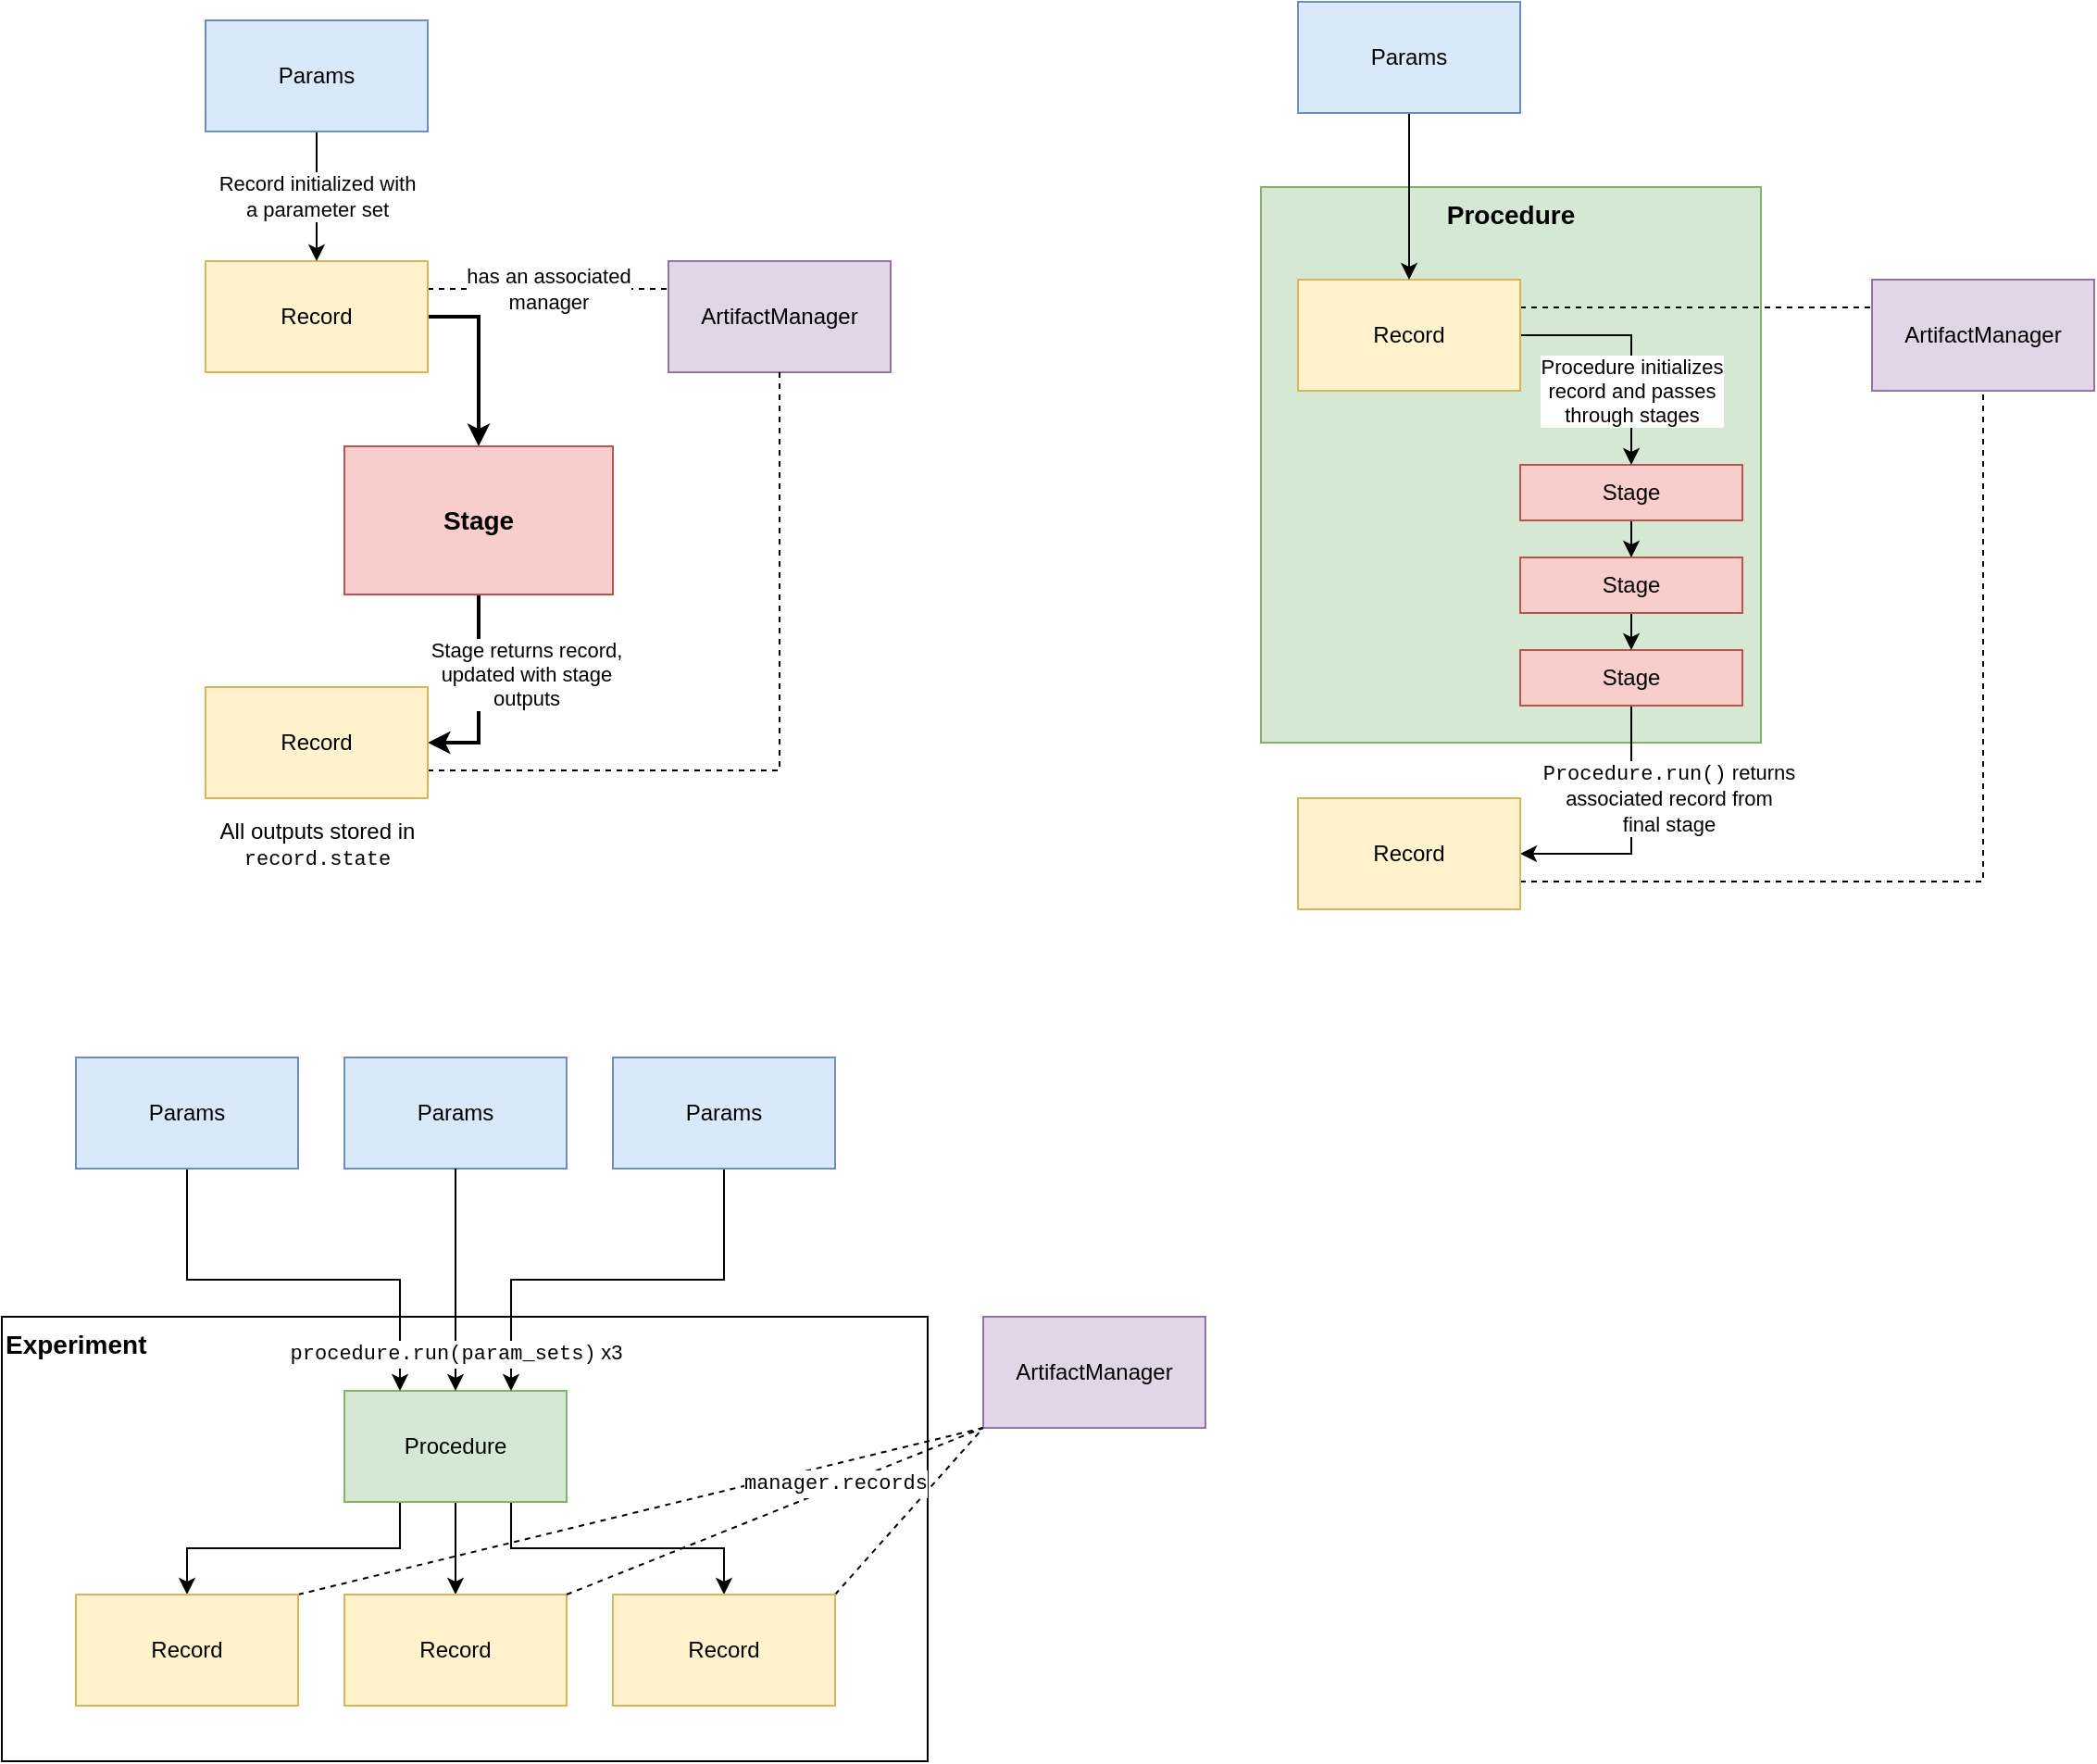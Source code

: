 <mxfile version="19.0.2" type="device"><diagram id="rGmn0o6abSGoLT5bda1B" name="Page-1"><mxGraphModel dx="1422" dy="989" grid="1" gridSize="10" guides="1" tooltips="1" connect="1" arrows="1" fold="1" page="1" pageScale="1" pageWidth="850" pageHeight="1100" math="0" shadow="0"><root><mxCell id="0"/><mxCell id="1" parent="0"/><mxCell id="1bftIkl-swwHEIX9olLT-45" value="Experiment" style="rounded=0;whiteSpace=wrap;html=1;verticalAlign=top;align=left;fontStyle=1;fontSize=14;" parent="1" vertex="1"><mxGeometry x="150" y="790" width="500" height="240" as="geometry"/></mxCell><mxCell id="1bftIkl-swwHEIX9olLT-15" value="Procedure" style="rounded=0;whiteSpace=wrap;html=1;fillColor=#d5e8d4;strokeColor=#82b366;verticalAlign=top;fontStyle=1;fontSize=14;" parent="1" vertex="1"><mxGeometry x="830" y="180" width="270" height="300" as="geometry"/></mxCell><mxCell id="1bftIkl-swwHEIX9olLT-6" value="Stage returns record,&lt;br&gt;updated with stage&lt;br&gt;outputs" style="edgeStyle=orthogonalEdgeStyle;rounded=0;orthogonalLoop=1;jettySize=auto;html=1;exitX=0.5;exitY=1;exitDx=0;exitDy=0;entryX=1;entryY=0.5;entryDx=0;entryDy=0;strokeWidth=2;" parent="1" source="1bftIkl-swwHEIX9olLT-1" target="1bftIkl-swwHEIX9olLT-5" edge="1"><mxGeometry x="-0.2" y="25" relative="1" as="geometry"><mxPoint as="offset"/></mxGeometry></mxCell><mxCell id="1bftIkl-swwHEIX9olLT-1" value="Stage" style="rounded=0;whiteSpace=wrap;html=1;fillColor=#f8cecc;strokeColor=#b85450;fontStyle=1;fontSize=14;" parent="1" vertex="1"><mxGeometry x="335" y="320" width="145" height="80" as="geometry"/></mxCell><mxCell id="1bftIkl-swwHEIX9olLT-7" style="edgeStyle=orthogonalEdgeStyle;rounded=0;orthogonalLoop=1;jettySize=auto;html=1;exitX=1;exitY=0.5;exitDx=0;exitDy=0;entryX=0.5;entryY=0;entryDx=0;entryDy=0;strokeWidth=2;" parent="1" source="1bftIkl-swwHEIX9olLT-2" target="1bftIkl-swwHEIX9olLT-1" edge="1"><mxGeometry relative="1" as="geometry"/></mxCell><mxCell id="1bftIkl-swwHEIX9olLT-9" value="has an associated&lt;br&gt;manager" style="edgeStyle=orthogonalEdgeStyle;rounded=0;orthogonalLoop=1;jettySize=auto;html=1;exitX=1;exitY=0.25;exitDx=0;exitDy=0;entryX=0;entryY=0.25;entryDx=0;entryDy=0;dashed=1;endArrow=none;endFill=0;" parent="1" source="1bftIkl-swwHEIX9olLT-2" target="1bftIkl-swwHEIX9olLT-3" edge="1"><mxGeometry relative="1" as="geometry"/></mxCell><mxCell id="1bftIkl-swwHEIX9olLT-2" value="Record" style="rounded=0;whiteSpace=wrap;html=1;fillColor=#fff2cc;strokeColor=#d6b656;" parent="1" vertex="1"><mxGeometry x="260" y="220" width="120" height="60" as="geometry"/></mxCell><mxCell id="1bftIkl-swwHEIX9olLT-3" value="ArtifactManager" style="rounded=0;whiteSpace=wrap;html=1;fillColor=#e1d5e7;strokeColor=#9673a6;" parent="1" vertex="1"><mxGeometry x="510" y="220" width="120" height="60" as="geometry"/></mxCell><mxCell id="1bftIkl-swwHEIX9olLT-8" value="Record initialized with&lt;br&gt;a parameter set" style="edgeStyle=orthogonalEdgeStyle;rounded=0;orthogonalLoop=1;jettySize=auto;html=1;exitX=0.5;exitY=1;exitDx=0;exitDy=0;" parent="1" source="1bftIkl-swwHEIX9olLT-4" target="1bftIkl-swwHEIX9olLT-2" edge="1"><mxGeometry relative="1" as="geometry"/></mxCell><mxCell id="1bftIkl-swwHEIX9olLT-4" value="Params" style="rounded=0;whiteSpace=wrap;html=1;fillColor=#dae8fc;strokeColor=#6c8ebf;" parent="1" vertex="1"><mxGeometry x="260" y="90" width="120" height="60" as="geometry"/></mxCell><mxCell id="1bftIkl-swwHEIX9olLT-23" style="edgeStyle=orthogonalEdgeStyle;rounded=0;orthogonalLoop=1;jettySize=auto;html=1;exitX=1;exitY=0.75;exitDx=0;exitDy=0;entryX=0.5;entryY=1;entryDx=0;entryDy=0;endArrow=none;endFill=0;dashed=1;" parent="1" source="1bftIkl-swwHEIX9olLT-5" target="1bftIkl-swwHEIX9olLT-3" edge="1"><mxGeometry relative="1" as="geometry"/></mxCell><mxCell id="1bftIkl-swwHEIX9olLT-5" value="Record" style="rounded=0;whiteSpace=wrap;html=1;fillColor=#fff2cc;strokeColor=#d6b656;" parent="1" vertex="1"><mxGeometry x="260" y="450" width="120" height="60" as="geometry"/></mxCell><mxCell id="1bftIkl-swwHEIX9olLT-20" value="&lt;font face=&quot;Courier New&quot;&gt;Procedure.run()&lt;/font&gt; returns&lt;br&gt;associated record from&lt;br&gt;final stage" style="edgeStyle=orthogonalEdgeStyle;rounded=0;orthogonalLoop=1;jettySize=auto;html=1;exitX=0.5;exitY=1;exitDx=0;exitDy=0;entryX=1;entryY=0.5;entryDx=0;entryDy=0;endArrow=classic;endFill=1;" parent="1" source="1bftIkl-swwHEIX9olLT-10" target="1bftIkl-swwHEIX9olLT-19" edge="1"><mxGeometry x="-0.286" y="20" relative="1" as="geometry"><mxPoint as="offset"/></mxGeometry></mxCell><mxCell id="1bftIkl-swwHEIX9olLT-10" value="Stage" style="rounded=0;whiteSpace=wrap;html=1;fillColor=#f8cecc;strokeColor=#b85450;" parent="1" vertex="1"><mxGeometry x="970" y="430" width="120" height="30" as="geometry"/></mxCell><mxCell id="1bftIkl-swwHEIX9olLT-18" style="edgeStyle=orthogonalEdgeStyle;rounded=0;orthogonalLoop=1;jettySize=auto;html=1;exitX=0.5;exitY=1;exitDx=0;exitDy=0;entryX=0.5;entryY=0;entryDx=0;entryDy=0;endArrow=classic;endFill=1;" parent="1" source="1bftIkl-swwHEIX9olLT-11" target="1bftIkl-swwHEIX9olLT-10" edge="1"><mxGeometry relative="1" as="geometry"/></mxCell><mxCell id="1bftIkl-swwHEIX9olLT-11" value="Stage" style="rounded=0;whiteSpace=wrap;html=1;fillColor=#f8cecc;strokeColor=#b85450;" parent="1" vertex="1"><mxGeometry x="970" y="380" width="120" height="30" as="geometry"/></mxCell><mxCell id="1bftIkl-swwHEIX9olLT-17" style="edgeStyle=orthogonalEdgeStyle;rounded=0;orthogonalLoop=1;jettySize=auto;html=1;exitX=0.5;exitY=1;exitDx=0;exitDy=0;entryX=0.5;entryY=0;entryDx=0;entryDy=0;endArrow=classic;endFill=1;" parent="1" source="1bftIkl-swwHEIX9olLT-12" target="1bftIkl-swwHEIX9olLT-11" edge="1"><mxGeometry relative="1" as="geometry"/></mxCell><mxCell id="1bftIkl-swwHEIX9olLT-12" value="Stage" style="rounded=0;whiteSpace=wrap;html=1;fillColor=#f8cecc;strokeColor=#b85450;" parent="1" vertex="1"><mxGeometry x="970" y="330" width="120" height="30" as="geometry"/></mxCell><mxCell id="1bftIkl-swwHEIX9olLT-16" value="Procedure initializes&lt;br&gt;record and passes&lt;br&gt;through stages" style="edgeStyle=orthogonalEdgeStyle;rounded=0;orthogonalLoop=1;jettySize=auto;html=1;exitX=1;exitY=0.5;exitDx=0;exitDy=0;entryX=0.5;entryY=0;entryDx=0;entryDy=0;endArrow=classic;endFill=1;" parent="1" source="1bftIkl-swwHEIX9olLT-13" target="1bftIkl-swwHEIX9olLT-12" edge="1"><mxGeometry x="0.385" relative="1" as="geometry"><mxPoint as="offset"/></mxGeometry></mxCell><mxCell id="1bftIkl-swwHEIX9olLT-25" style="edgeStyle=orthogonalEdgeStyle;rounded=0;orthogonalLoop=1;jettySize=auto;html=1;exitX=1;exitY=0.25;exitDx=0;exitDy=0;entryX=0;entryY=0.25;entryDx=0;entryDy=0;dashed=1;endArrow=none;endFill=0;" parent="1" source="1bftIkl-swwHEIX9olLT-13" target="1bftIkl-swwHEIX9olLT-24" edge="1"><mxGeometry relative="1" as="geometry"/></mxCell><mxCell id="1bftIkl-swwHEIX9olLT-13" value="Record" style="rounded=0;whiteSpace=wrap;html=1;fillColor=#fff2cc;strokeColor=#d6b656;" parent="1" vertex="1"><mxGeometry x="850" y="230" width="120" height="60" as="geometry"/></mxCell><mxCell id="1bftIkl-swwHEIX9olLT-26" style="edgeStyle=orthogonalEdgeStyle;rounded=0;orthogonalLoop=1;jettySize=auto;html=1;exitX=1;exitY=0.75;exitDx=0;exitDy=0;entryX=0.5;entryY=1;entryDx=0;entryDy=0;dashed=1;endArrow=none;endFill=0;" parent="1" source="1bftIkl-swwHEIX9olLT-19" target="1bftIkl-swwHEIX9olLT-24" edge="1"><mxGeometry relative="1" as="geometry"/></mxCell><mxCell id="1bftIkl-swwHEIX9olLT-19" value="Record" style="rounded=0;whiteSpace=wrap;html=1;fillColor=#fff2cc;strokeColor=#d6b656;" parent="1" vertex="1"><mxGeometry x="850" y="510" width="120" height="60" as="geometry"/></mxCell><mxCell id="1bftIkl-swwHEIX9olLT-22" style="edgeStyle=orthogonalEdgeStyle;rounded=0;orthogonalLoop=1;jettySize=auto;html=1;exitX=0.5;exitY=1;exitDx=0;exitDy=0;endArrow=classic;endFill=1;" parent="1" source="1bftIkl-swwHEIX9olLT-21" target="1bftIkl-swwHEIX9olLT-13" edge="1"><mxGeometry relative="1" as="geometry"/></mxCell><mxCell id="1bftIkl-swwHEIX9olLT-21" value="Params" style="rounded=0;whiteSpace=wrap;html=1;fillColor=#dae8fc;strokeColor=#6c8ebf;" parent="1" vertex="1"><mxGeometry x="850" y="80" width="120" height="60" as="geometry"/></mxCell><mxCell id="1bftIkl-swwHEIX9olLT-24" value="ArtifactManager" style="rounded=0;whiteSpace=wrap;html=1;fillColor=#e1d5e7;strokeColor=#9673a6;" parent="1" vertex="1"><mxGeometry x="1160" y="230" width="120" height="60" as="geometry"/></mxCell><mxCell id="1bftIkl-swwHEIX9olLT-36" style="edgeStyle=orthogonalEdgeStyle;rounded=0;orthogonalLoop=1;jettySize=auto;html=1;exitX=0.25;exitY=1;exitDx=0;exitDy=0;endArrow=classic;endFill=1;" parent="1" source="1bftIkl-swwHEIX9olLT-27" target="1bftIkl-swwHEIX9olLT-31" edge="1"><mxGeometry relative="1" as="geometry"/></mxCell><mxCell id="1bftIkl-swwHEIX9olLT-39" style="edgeStyle=orthogonalEdgeStyle;rounded=0;orthogonalLoop=1;jettySize=auto;html=1;exitX=0.5;exitY=1;exitDx=0;exitDy=0;entryX=0.5;entryY=0;entryDx=0;entryDy=0;endArrow=classic;endFill=1;" parent="1" source="1bftIkl-swwHEIX9olLT-27" target="1bftIkl-swwHEIX9olLT-32" edge="1"><mxGeometry relative="1" as="geometry"/></mxCell><mxCell id="1bftIkl-swwHEIX9olLT-41" style="edgeStyle=orthogonalEdgeStyle;rounded=0;orthogonalLoop=1;jettySize=auto;html=1;exitX=0.75;exitY=1;exitDx=0;exitDy=0;entryX=0.5;entryY=0;entryDx=0;entryDy=0;endArrow=classic;endFill=1;" parent="1" source="1bftIkl-swwHEIX9olLT-27" target="1bftIkl-swwHEIX9olLT-33" edge="1"><mxGeometry relative="1" as="geometry"/></mxCell><mxCell id="1bftIkl-swwHEIX9olLT-27" value="Procedure" style="rounded=0;whiteSpace=wrap;html=1;fillColor=#d5e8d4;strokeColor=#82b366;" parent="1" vertex="1"><mxGeometry x="335" y="830" width="120" height="60" as="geometry"/></mxCell><mxCell id="1bftIkl-swwHEIX9olLT-35" style="edgeStyle=orthogonalEdgeStyle;rounded=0;orthogonalLoop=1;jettySize=auto;html=1;exitX=0.5;exitY=1;exitDx=0;exitDy=0;entryX=0.25;entryY=0;entryDx=0;entryDy=0;endArrow=classic;endFill=1;" parent="1" source="1bftIkl-swwHEIX9olLT-28" target="1bftIkl-swwHEIX9olLT-27" edge="1"><mxGeometry relative="1" as="geometry"/></mxCell><mxCell id="1bftIkl-swwHEIX9olLT-28" value="Params" style="rounded=0;whiteSpace=wrap;html=1;fillColor=#dae8fc;strokeColor=#6c8ebf;" parent="1" vertex="1"><mxGeometry x="190" y="650" width="120" height="60" as="geometry"/></mxCell><mxCell id="1bftIkl-swwHEIX9olLT-29" value="Params" style="rounded=0;whiteSpace=wrap;html=1;fillColor=#dae8fc;strokeColor=#6c8ebf;" parent="1" vertex="1"><mxGeometry x="335" y="650" width="120" height="60" as="geometry"/></mxCell><mxCell id="1bftIkl-swwHEIX9olLT-40" style="edgeStyle=orthogonalEdgeStyle;rounded=0;orthogonalLoop=1;jettySize=auto;html=1;exitX=0.5;exitY=1;exitDx=0;exitDy=0;entryX=0.75;entryY=0;entryDx=0;entryDy=0;endArrow=classic;endFill=1;" parent="1" source="1bftIkl-swwHEIX9olLT-30" target="1bftIkl-swwHEIX9olLT-27" edge="1"><mxGeometry relative="1" as="geometry"/></mxCell><mxCell id="1bftIkl-swwHEIX9olLT-30" value="Params" style="rounded=0;whiteSpace=wrap;html=1;fillColor=#dae8fc;strokeColor=#6c8ebf;" parent="1" vertex="1"><mxGeometry x="480" y="650" width="120" height="60" as="geometry"/></mxCell><mxCell id="1bftIkl-swwHEIX9olLT-42" style="rounded=0;orthogonalLoop=1;jettySize=auto;html=1;exitX=1;exitY=0;exitDx=0;exitDy=0;entryX=0;entryY=1;entryDx=0;entryDy=0;endArrow=none;endFill=0;dashed=1;" parent="1" source="1bftIkl-swwHEIX9olLT-31" target="1bftIkl-swwHEIX9olLT-34" edge="1"><mxGeometry relative="1" as="geometry"/></mxCell><mxCell id="1bftIkl-swwHEIX9olLT-31" value="Record" style="rounded=0;whiteSpace=wrap;html=1;fillColor=#fff2cc;strokeColor=#d6b656;" parent="1" vertex="1"><mxGeometry x="190" y="940" width="120" height="60" as="geometry"/></mxCell><mxCell id="1bftIkl-swwHEIX9olLT-32" value="Record" style="rounded=0;whiteSpace=wrap;html=1;fillColor=#fff2cc;strokeColor=#d6b656;" parent="1" vertex="1"><mxGeometry x="335" y="940" width="120" height="60" as="geometry"/></mxCell><mxCell id="1bftIkl-swwHEIX9olLT-44" style="edgeStyle=none;rounded=0;orthogonalLoop=1;jettySize=auto;html=1;exitX=1;exitY=0;exitDx=0;exitDy=0;entryX=0;entryY=1;entryDx=0;entryDy=0;dashed=1;endArrow=none;endFill=0;" parent="1" source="1bftIkl-swwHEIX9olLT-33" target="1bftIkl-swwHEIX9olLT-34" edge="1"><mxGeometry relative="1" as="geometry"/></mxCell><mxCell id="1bftIkl-swwHEIX9olLT-33" value="Record" style="rounded=0;whiteSpace=wrap;html=1;fillColor=#fff2cc;strokeColor=#d6b656;" parent="1" vertex="1"><mxGeometry x="480" y="940" width="120" height="60" as="geometry"/></mxCell><mxCell id="1bftIkl-swwHEIX9olLT-34" value="ArtifactManager" style="rounded=0;whiteSpace=wrap;html=1;fillColor=#e1d5e7;strokeColor=#9673a6;" parent="1" vertex="1"><mxGeometry x="680" y="790" width="120" height="60" as="geometry"/></mxCell><mxCell id="1bftIkl-swwHEIX9olLT-38" value="&lt;font face=&quot;Courier New&quot;&gt;procedure.run(param_sets)&lt;/font&gt;&amp;nbsp;&lt;font face=&quot;Helvetica&quot;&gt;x3&lt;/font&gt;" style="edgeStyle=orthogonalEdgeStyle;rounded=0;orthogonalLoop=1;jettySize=auto;html=1;exitX=0.5;exitY=1;exitDx=0;exitDy=0;endArrow=classic;endFill=1;labelBackgroundColor=#ffffff;entryX=0.5;entryY=0;entryDx=0;entryDy=0;fontFamily=Lucida Console;" parent="1" source="1bftIkl-swwHEIX9olLT-29" target="1bftIkl-swwHEIX9olLT-27" edge="1"><mxGeometry x="0.667" relative="1" as="geometry"><mxPoint x="395" y="820" as="targetPoint"/><mxPoint as="offset"/></mxGeometry></mxCell><mxCell id="1bftIkl-swwHEIX9olLT-43" value="&lt;font face=&quot;Courier New&quot;&gt;manager.records&lt;/font&gt;" style="edgeStyle=none;rounded=0;orthogonalLoop=1;jettySize=auto;html=1;exitX=1;exitY=0;exitDx=0;exitDy=0;entryX=0;entryY=1;entryDx=0;entryDy=0;dashed=1;endArrow=none;endFill=0;fontFamily=Lucida Console;" parent="1" source="1bftIkl-swwHEIX9olLT-32" target="1bftIkl-swwHEIX9olLT-34" edge="1"><mxGeometry x="0.295" y="2" relative="1" as="geometry"><mxPoint as="offset"/></mxGeometry></mxCell><mxCell id="1bftIkl-swwHEIX9olLT-46" value="&lt;font face=&quot;Helvetica&quot;&gt;All outputs stored in&lt;/font&gt;&lt;br&gt;&lt;font style=&quot;font-size: 11px;&quot; face=&quot;Courier New&quot;&gt;record.state&lt;/font&gt;" style="text;html=1;align=center;verticalAlign=middle;resizable=0;points=[];autosize=1;fontFamily=Lucida Console;" parent="1" vertex="1"><mxGeometry x="260" y="520" width="120" height="30" as="geometry"/></mxCell></root></mxGraphModel></diagram></mxfile>